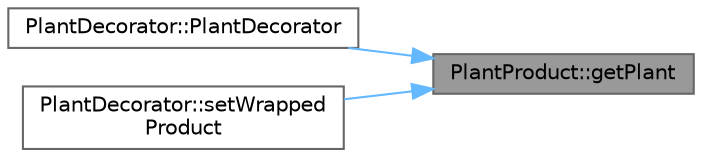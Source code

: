 digraph "PlantProduct::getPlant"
{
 // INTERACTIVE_SVG=YES
 // LATEX_PDF_SIZE
  bgcolor="transparent";
  edge [fontname=Helvetica,fontsize=10,labelfontname=Helvetica,labelfontsize=10];
  node [fontname=Helvetica,fontsize=10,shape=box,height=0.2,width=0.4];
  rankdir="RL";
  Node1 [id="Node000001",label="PlantProduct::getPlant",height=0.2,width=0.4,color="gray40", fillcolor="grey60", style="filled", fontcolor="black",tooltip="Gets the underlying plant object."];
  Node1 -> Node2 [id="edge1_Node000001_Node000002",dir="back",color="steelblue1",style="solid",tooltip=" "];
  Node2 [id="Node000002",label="PlantDecorator::PlantDecorator",height=0.2,width=0.4,color="grey40", fillcolor="white", style="filled",URL="$class_plant_decorator.html#a8f56dd8426f6cec29b88f5936294cc0b",tooltip="Constructor with product parameter."];
  Node1 -> Node3 [id="edge2_Node000001_Node000003",dir="back",color="steelblue1",style="solid",tooltip=" "];
  Node3 [id="Node000003",label="PlantDecorator::setWrapped\lProduct",height=0.2,width=0.4,color="grey40", fillcolor="white", style="filled",URL="$class_plant_decorator.html#aa385259383b05dd24033e6c95f3492cf",tooltip="Sets the wrapped product reference."];
}
